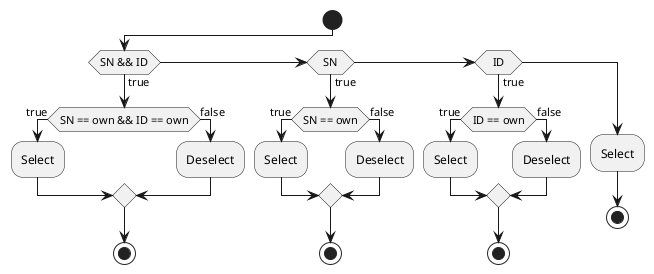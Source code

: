 @startuml

start

if (SN && ID) then (true)
  if (SN == own && ID == own) then (true)
    :Select;
  else (false)
    :Deselect;
  endif
  stop
else if (SN) then (true)
  if (SN == own) then (true)
    :Select;
  else (false)
    :Deselect;
  endif
  stop
else if (ID) then (true)
  if (ID == own) then (true)
    :Select;
  else (false)
    :Deselect;
  endif
  stop
else
  :Select;
  stop
endif


@enduml